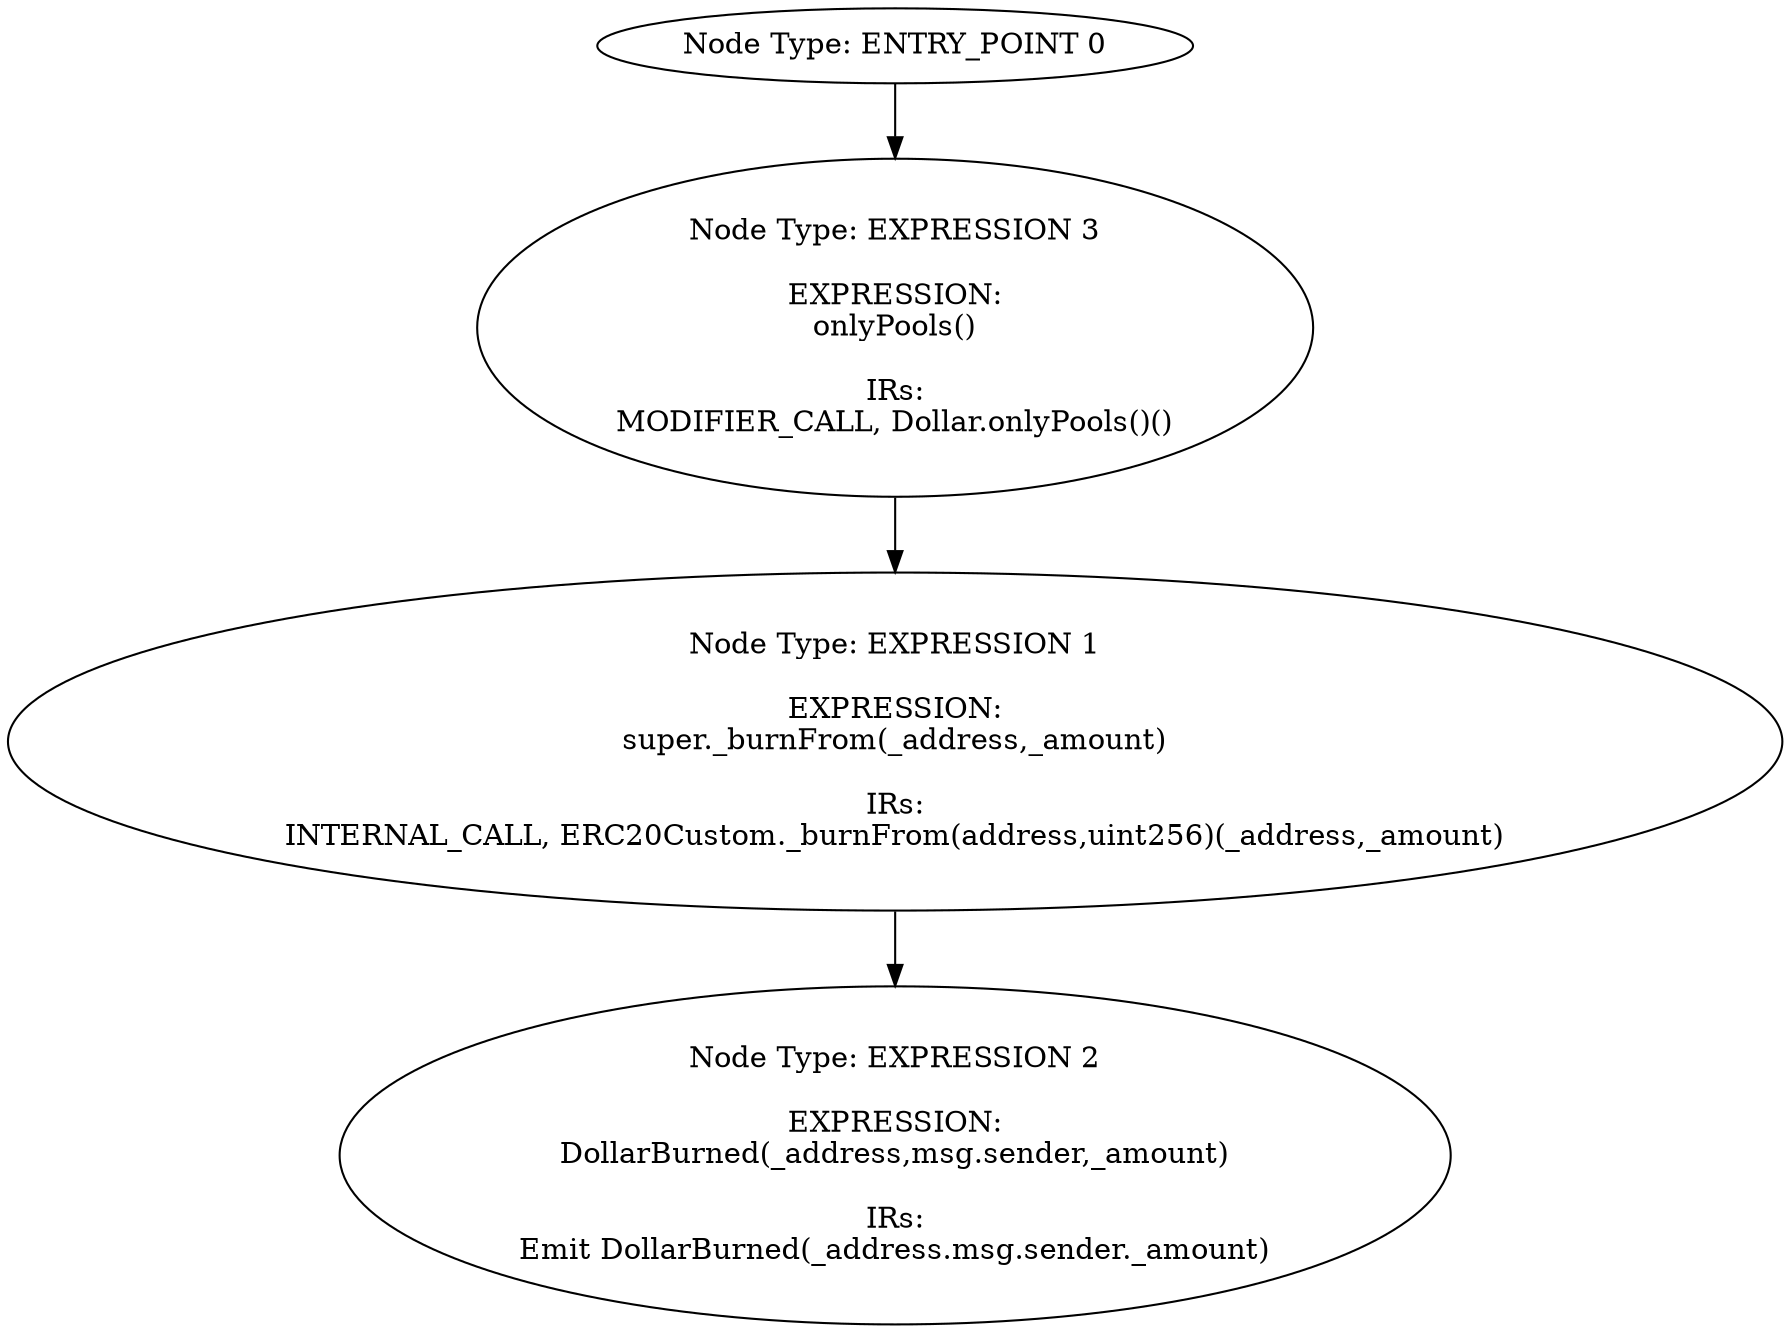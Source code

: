digraph{
0[label="Node Type: ENTRY_POINT 0
"];
0->3;
1[label="Node Type: EXPRESSION 1

EXPRESSION:
super._burnFrom(_address,_amount)

IRs:
INTERNAL_CALL, ERC20Custom._burnFrom(address,uint256)(_address,_amount)"];
1->2;
2[label="Node Type: EXPRESSION 2

EXPRESSION:
DollarBurned(_address,msg.sender,_amount)

IRs:
Emit DollarBurned(_address.msg.sender._amount)"];
3[label="Node Type: EXPRESSION 3

EXPRESSION:
onlyPools()

IRs:
MODIFIER_CALL, Dollar.onlyPools()()"];
3->1;
}
